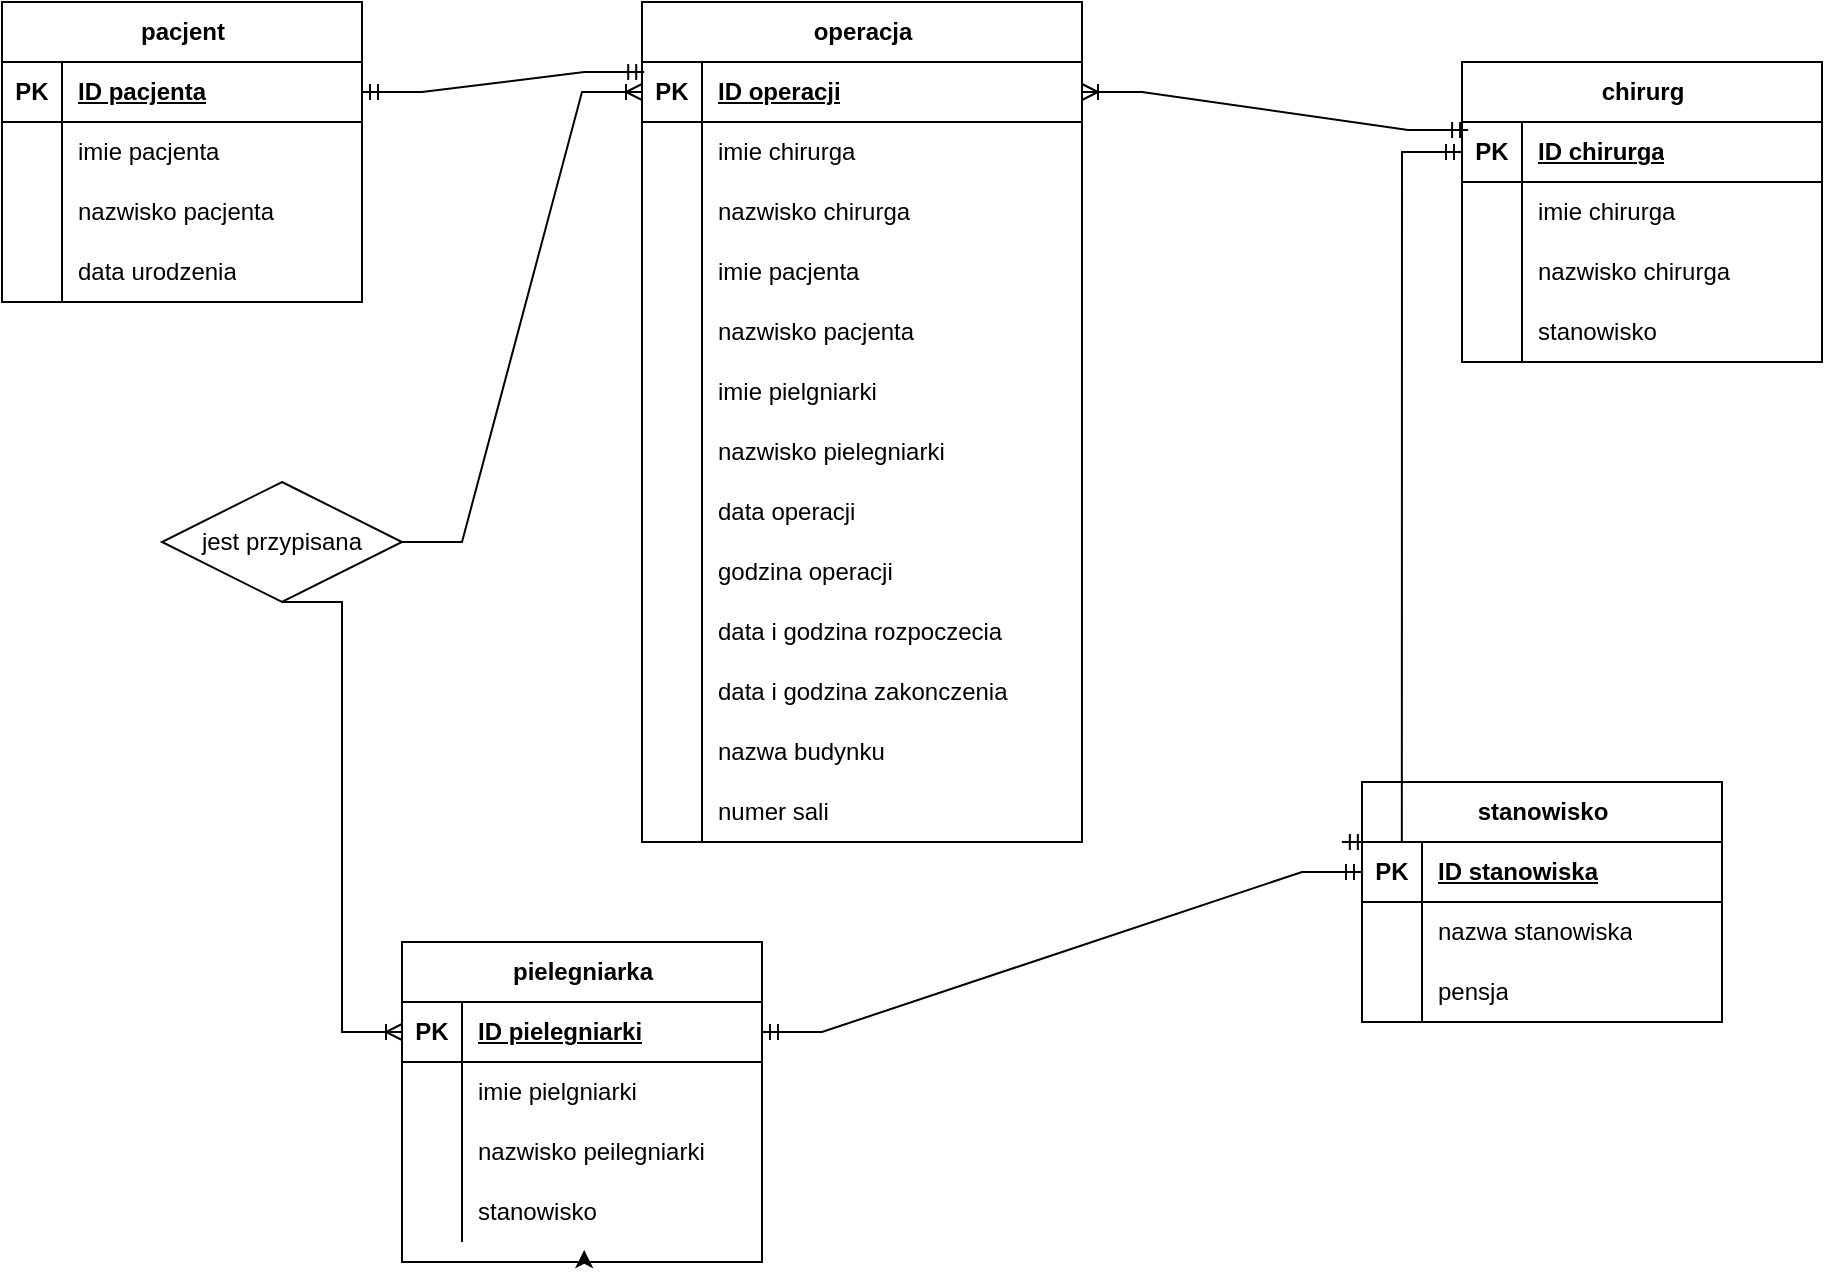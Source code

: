 <mxfile version="24.0.3" type="github">
  <diagram name="Strona-1" id="Gti32nbxZxRfbR2i_--W">
    <mxGraphModel dx="952" dy="706" grid="1" gridSize="10" guides="1" tooltips="1" connect="1" arrows="1" fold="1" page="1" pageScale="1" pageWidth="827" pageHeight="1169" math="0" shadow="0">
      <root>
        <mxCell id="0" />
        <mxCell id="1" parent="0" />
        <mxCell id="ZqdNLWxTpJ6hYX5K1TX0-1" value="operacja" style="shape=table;startSize=30;container=1;collapsible=1;childLayout=tableLayout;fixedRows=1;rowLines=0;fontStyle=1;align=center;resizeLast=1;html=1;" vertex="1" parent="1">
          <mxGeometry x="340" y="50" width="220" height="420" as="geometry" />
        </mxCell>
        <mxCell id="ZqdNLWxTpJ6hYX5K1TX0-2" value="" style="shape=tableRow;horizontal=0;startSize=0;swimlaneHead=0;swimlaneBody=0;fillColor=none;collapsible=0;dropTarget=0;points=[[0,0.5],[1,0.5]];portConstraint=eastwest;top=0;left=0;right=0;bottom=1;" vertex="1" parent="ZqdNLWxTpJ6hYX5K1TX0-1">
          <mxGeometry y="30" width="220" height="30" as="geometry" />
        </mxCell>
        <mxCell id="ZqdNLWxTpJ6hYX5K1TX0-3" value="PK" style="shape=partialRectangle;connectable=0;fillColor=none;top=0;left=0;bottom=0;right=0;fontStyle=1;overflow=hidden;whiteSpace=wrap;html=1;" vertex="1" parent="ZqdNLWxTpJ6hYX5K1TX0-2">
          <mxGeometry width="30" height="30" as="geometry">
            <mxRectangle width="30" height="30" as="alternateBounds" />
          </mxGeometry>
        </mxCell>
        <mxCell id="ZqdNLWxTpJ6hYX5K1TX0-4" value="ID operacji" style="shape=partialRectangle;connectable=0;fillColor=none;top=0;left=0;bottom=0;right=0;align=left;spacingLeft=6;fontStyle=5;overflow=hidden;whiteSpace=wrap;html=1;" vertex="1" parent="ZqdNLWxTpJ6hYX5K1TX0-2">
          <mxGeometry x="30" width="190" height="30" as="geometry">
            <mxRectangle width="190" height="30" as="alternateBounds" />
          </mxGeometry>
        </mxCell>
        <mxCell id="ZqdNLWxTpJ6hYX5K1TX0-5" value="" style="shape=tableRow;horizontal=0;startSize=0;swimlaneHead=0;swimlaneBody=0;fillColor=none;collapsible=0;dropTarget=0;points=[[0,0.5],[1,0.5]];portConstraint=eastwest;top=0;left=0;right=0;bottom=0;" vertex="1" parent="ZqdNLWxTpJ6hYX5K1TX0-1">
          <mxGeometry y="60" width="220" height="30" as="geometry" />
        </mxCell>
        <mxCell id="ZqdNLWxTpJ6hYX5K1TX0-6" value="" style="shape=partialRectangle;connectable=0;fillColor=none;top=0;left=0;bottom=0;right=0;editable=1;overflow=hidden;whiteSpace=wrap;html=1;" vertex="1" parent="ZqdNLWxTpJ6hYX5K1TX0-5">
          <mxGeometry width="30" height="30" as="geometry">
            <mxRectangle width="30" height="30" as="alternateBounds" />
          </mxGeometry>
        </mxCell>
        <mxCell id="ZqdNLWxTpJ6hYX5K1TX0-7" value="imie chirurga" style="shape=partialRectangle;connectable=0;fillColor=none;top=0;left=0;bottom=0;right=0;align=left;spacingLeft=6;overflow=hidden;whiteSpace=wrap;html=1;" vertex="1" parent="ZqdNLWxTpJ6hYX5K1TX0-5">
          <mxGeometry x="30" width="190" height="30" as="geometry">
            <mxRectangle width="190" height="30" as="alternateBounds" />
          </mxGeometry>
        </mxCell>
        <mxCell id="ZqdNLWxTpJ6hYX5K1TX0-8" value="" style="shape=tableRow;horizontal=0;startSize=0;swimlaneHead=0;swimlaneBody=0;fillColor=none;collapsible=0;dropTarget=0;points=[[0,0.5],[1,0.5]];portConstraint=eastwest;top=0;left=0;right=0;bottom=0;" vertex="1" parent="ZqdNLWxTpJ6hYX5K1TX0-1">
          <mxGeometry y="90" width="220" height="30" as="geometry" />
        </mxCell>
        <mxCell id="ZqdNLWxTpJ6hYX5K1TX0-9" value="" style="shape=partialRectangle;connectable=0;fillColor=none;top=0;left=0;bottom=0;right=0;editable=1;overflow=hidden;whiteSpace=wrap;html=1;" vertex="1" parent="ZqdNLWxTpJ6hYX5K1TX0-8">
          <mxGeometry width="30" height="30" as="geometry">
            <mxRectangle width="30" height="30" as="alternateBounds" />
          </mxGeometry>
        </mxCell>
        <mxCell id="ZqdNLWxTpJ6hYX5K1TX0-10" value="nazwisko chirurga" style="shape=partialRectangle;connectable=0;fillColor=none;top=0;left=0;bottom=0;right=0;align=left;spacingLeft=6;overflow=hidden;whiteSpace=wrap;html=1;" vertex="1" parent="ZqdNLWxTpJ6hYX5K1TX0-8">
          <mxGeometry x="30" width="190" height="30" as="geometry">
            <mxRectangle width="190" height="30" as="alternateBounds" />
          </mxGeometry>
        </mxCell>
        <mxCell id="ZqdNLWxTpJ6hYX5K1TX0-11" value="" style="shape=tableRow;horizontal=0;startSize=0;swimlaneHead=0;swimlaneBody=0;fillColor=none;collapsible=0;dropTarget=0;points=[[0,0.5],[1,0.5]];portConstraint=eastwest;top=0;left=0;right=0;bottom=0;" vertex="1" parent="ZqdNLWxTpJ6hYX5K1TX0-1">
          <mxGeometry y="120" width="220" height="30" as="geometry" />
        </mxCell>
        <mxCell id="ZqdNLWxTpJ6hYX5K1TX0-12" value="" style="shape=partialRectangle;connectable=0;fillColor=none;top=0;left=0;bottom=0;right=0;editable=1;overflow=hidden;whiteSpace=wrap;html=1;" vertex="1" parent="ZqdNLWxTpJ6hYX5K1TX0-11">
          <mxGeometry width="30" height="30" as="geometry">
            <mxRectangle width="30" height="30" as="alternateBounds" />
          </mxGeometry>
        </mxCell>
        <mxCell id="ZqdNLWxTpJ6hYX5K1TX0-13" value="imie pacjenta" style="shape=partialRectangle;connectable=0;fillColor=none;top=0;left=0;bottom=0;right=0;align=left;spacingLeft=6;overflow=hidden;whiteSpace=wrap;html=1;" vertex="1" parent="ZqdNLWxTpJ6hYX5K1TX0-11">
          <mxGeometry x="30" width="190" height="30" as="geometry">
            <mxRectangle width="190" height="30" as="alternateBounds" />
          </mxGeometry>
        </mxCell>
        <mxCell id="ZqdNLWxTpJ6hYX5K1TX0-40" style="shape=tableRow;horizontal=0;startSize=0;swimlaneHead=0;swimlaneBody=0;fillColor=none;collapsible=0;dropTarget=0;points=[[0,0.5],[1,0.5]];portConstraint=eastwest;top=0;left=0;right=0;bottom=0;" vertex="1" parent="ZqdNLWxTpJ6hYX5K1TX0-1">
          <mxGeometry y="150" width="220" height="30" as="geometry" />
        </mxCell>
        <mxCell id="ZqdNLWxTpJ6hYX5K1TX0-41" style="shape=partialRectangle;connectable=0;fillColor=none;top=0;left=0;bottom=0;right=0;editable=1;overflow=hidden;whiteSpace=wrap;html=1;" vertex="1" parent="ZqdNLWxTpJ6hYX5K1TX0-40">
          <mxGeometry width="30" height="30" as="geometry">
            <mxRectangle width="30" height="30" as="alternateBounds" />
          </mxGeometry>
        </mxCell>
        <mxCell id="ZqdNLWxTpJ6hYX5K1TX0-42" value="nazwisko pacjenta" style="shape=partialRectangle;connectable=0;fillColor=none;top=0;left=0;bottom=0;right=0;align=left;spacingLeft=6;overflow=hidden;whiteSpace=wrap;html=1;" vertex="1" parent="ZqdNLWxTpJ6hYX5K1TX0-40">
          <mxGeometry x="30" width="190" height="30" as="geometry">
            <mxRectangle width="190" height="30" as="alternateBounds" />
          </mxGeometry>
        </mxCell>
        <mxCell id="ZqdNLWxTpJ6hYX5K1TX0-43" style="shape=tableRow;horizontal=0;startSize=0;swimlaneHead=0;swimlaneBody=0;fillColor=none;collapsible=0;dropTarget=0;points=[[0,0.5],[1,0.5]];portConstraint=eastwest;top=0;left=0;right=0;bottom=0;" vertex="1" parent="ZqdNLWxTpJ6hYX5K1TX0-1">
          <mxGeometry y="180" width="220" height="30" as="geometry" />
        </mxCell>
        <mxCell id="ZqdNLWxTpJ6hYX5K1TX0-44" style="shape=partialRectangle;connectable=0;fillColor=none;top=0;left=0;bottom=0;right=0;editable=1;overflow=hidden;whiteSpace=wrap;html=1;" vertex="1" parent="ZqdNLWxTpJ6hYX5K1TX0-43">
          <mxGeometry width="30" height="30" as="geometry">
            <mxRectangle width="30" height="30" as="alternateBounds" />
          </mxGeometry>
        </mxCell>
        <mxCell id="ZqdNLWxTpJ6hYX5K1TX0-45" value="imie pielgniarki" style="shape=partialRectangle;connectable=0;fillColor=none;top=0;left=0;bottom=0;right=0;align=left;spacingLeft=6;overflow=hidden;whiteSpace=wrap;html=1;" vertex="1" parent="ZqdNLWxTpJ6hYX5K1TX0-43">
          <mxGeometry x="30" width="190" height="30" as="geometry">
            <mxRectangle width="190" height="30" as="alternateBounds" />
          </mxGeometry>
        </mxCell>
        <mxCell id="ZqdNLWxTpJ6hYX5K1TX0-75" style="shape=tableRow;horizontal=0;startSize=0;swimlaneHead=0;swimlaneBody=0;fillColor=none;collapsible=0;dropTarget=0;points=[[0,0.5],[1,0.5]];portConstraint=eastwest;top=0;left=0;right=0;bottom=0;" vertex="1" parent="ZqdNLWxTpJ6hYX5K1TX0-1">
          <mxGeometry y="210" width="220" height="30" as="geometry" />
        </mxCell>
        <mxCell id="ZqdNLWxTpJ6hYX5K1TX0-76" style="shape=partialRectangle;connectable=0;fillColor=none;top=0;left=0;bottom=0;right=0;editable=1;overflow=hidden;whiteSpace=wrap;html=1;" vertex="1" parent="ZqdNLWxTpJ6hYX5K1TX0-75">
          <mxGeometry width="30" height="30" as="geometry">
            <mxRectangle width="30" height="30" as="alternateBounds" />
          </mxGeometry>
        </mxCell>
        <mxCell id="ZqdNLWxTpJ6hYX5K1TX0-77" value="nazwisko pielegniarki" style="shape=partialRectangle;connectable=0;fillColor=none;top=0;left=0;bottom=0;right=0;align=left;spacingLeft=6;overflow=hidden;whiteSpace=wrap;html=1;" vertex="1" parent="ZqdNLWxTpJ6hYX5K1TX0-75">
          <mxGeometry x="30" width="190" height="30" as="geometry">
            <mxRectangle width="190" height="30" as="alternateBounds" />
          </mxGeometry>
        </mxCell>
        <mxCell id="ZqdNLWxTpJ6hYX5K1TX0-84" style="shape=tableRow;horizontal=0;startSize=0;swimlaneHead=0;swimlaneBody=0;fillColor=none;collapsible=0;dropTarget=0;points=[[0,0.5],[1,0.5]];portConstraint=eastwest;top=0;left=0;right=0;bottom=0;" vertex="1" parent="ZqdNLWxTpJ6hYX5K1TX0-1">
          <mxGeometry y="240" width="220" height="30" as="geometry" />
        </mxCell>
        <mxCell id="ZqdNLWxTpJ6hYX5K1TX0-85" style="shape=partialRectangle;connectable=0;fillColor=none;top=0;left=0;bottom=0;right=0;editable=1;overflow=hidden;whiteSpace=wrap;html=1;" vertex="1" parent="ZqdNLWxTpJ6hYX5K1TX0-84">
          <mxGeometry width="30" height="30" as="geometry">
            <mxRectangle width="30" height="30" as="alternateBounds" />
          </mxGeometry>
        </mxCell>
        <mxCell id="ZqdNLWxTpJ6hYX5K1TX0-86" value="data operacji" style="shape=partialRectangle;connectable=0;fillColor=none;top=0;left=0;bottom=0;right=0;align=left;spacingLeft=6;overflow=hidden;whiteSpace=wrap;html=1;" vertex="1" parent="ZqdNLWxTpJ6hYX5K1TX0-84">
          <mxGeometry x="30" width="190" height="30" as="geometry">
            <mxRectangle width="190" height="30" as="alternateBounds" />
          </mxGeometry>
        </mxCell>
        <mxCell id="ZqdNLWxTpJ6hYX5K1TX0-81" style="shape=tableRow;horizontal=0;startSize=0;swimlaneHead=0;swimlaneBody=0;fillColor=none;collapsible=0;dropTarget=0;points=[[0,0.5],[1,0.5]];portConstraint=eastwest;top=0;left=0;right=0;bottom=0;" vertex="1" parent="ZqdNLWxTpJ6hYX5K1TX0-1">
          <mxGeometry y="270" width="220" height="30" as="geometry" />
        </mxCell>
        <mxCell id="ZqdNLWxTpJ6hYX5K1TX0-82" style="shape=partialRectangle;connectable=0;fillColor=none;top=0;left=0;bottom=0;right=0;editable=1;overflow=hidden;whiteSpace=wrap;html=1;" vertex="1" parent="ZqdNLWxTpJ6hYX5K1TX0-81">
          <mxGeometry width="30" height="30" as="geometry">
            <mxRectangle width="30" height="30" as="alternateBounds" />
          </mxGeometry>
        </mxCell>
        <mxCell id="ZqdNLWxTpJ6hYX5K1TX0-83" value="godzina operacji" style="shape=partialRectangle;connectable=0;fillColor=none;top=0;left=0;bottom=0;right=0;align=left;spacingLeft=6;overflow=hidden;whiteSpace=wrap;html=1;" vertex="1" parent="ZqdNLWxTpJ6hYX5K1TX0-81">
          <mxGeometry x="30" width="190" height="30" as="geometry">
            <mxRectangle width="190" height="30" as="alternateBounds" />
          </mxGeometry>
        </mxCell>
        <mxCell id="ZqdNLWxTpJ6hYX5K1TX0-78" style="shape=tableRow;horizontal=0;startSize=0;swimlaneHead=0;swimlaneBody=0;fillColor=none;collapsible=0;dropTarget=0;points=[[0,0.5],[1,0.5]];portConstraint=eastwest;top=0;left=0;right=0;bottom=0;" vertex="1" parent="ZqdNLWxTpJ6hYX5K1TX0-1">
          <mxGeometry y="300" width="220" height="30" as="geometry" />
        </mxCell>
        <mxCell id="ZqdNLWxTpJ6hYX5K1TX0-79" value="" style="shape=partialRectangle;connectable=0;fillColor=none;top=0;left=0;bottom=0;right=0;editable=1;overflow=hidden;whiteSpace=wrap;html=1;" vertex="1" parent="ZqdNLWxTpJ6hYX5K1TX0-78">
          <mxGeometry width="30" height="30" as="geometry">
            <mxRectangle width="30" height="30" as="alternateBounds" />
          </mxGeometry>
        </mxCell>
        <mxCell id="ZqdNLWxTpJ6hYX5K1TX0-80" value="data i godzina rozpoczecia" style="shape=partialRectangle;connectable=0;fillColor=none;top=0;left=0;bottom=0;right=0;align=left;spacingLeft=6;overflow=hidden;whiteSpace=wrap;html=1;" vertex="1" parent="ZqdNLWxTpJ6hYX5K1TX0-78">
          <mxGeometry x="30" width="190" height="30" as="geometry">
            <mxRectangle width="190" height="30" as="alternateBounds" />
          </mxGeometry>
        </mxCell>
        <mxCell id="ZqdNLWxTpJ6hYX5K1TX0-91" style="shape=tableRow;horizontal=0;startSize=0;swimlaneHead=0;swimlaneBody=0;fillColor=none;collapsible=0;dropTarget=0;points=[[0,0.5],[1,0.5]];portConstraint=eastwest;top=0;left=0;right=0;bottom=0;" vertex="1" parent="ZqdNLWxTpJ6hYX5K1TX0-1">
          <mxGeometry y="330" width="220" height="30" as="geometry" />
        </mxCell>
        <mxCell id="ZqdNLWxTpJ6hYX5K1TX0-92" style="shape=partialRectangle;connectable=0;fillColor=none;top=0;left=0;bottom=0;right=0;editable=1;overflow=hidden;whiteSpace=wrap;html=1;" vertex="1" parent="ZqdNLWxTpJ6hYX5K1TX0-91">
          <mxGeometry width="30" height="30" as="geometry">
            <mxRectangle width="30" height="30" as="alternateBounds" />
          </mxGeometry>
        </mxCell>
        <mxCell id="ZqdNLWxTpJ6hYX5K1TX0-93" value="data i godzina zakonczenia" style="shape=partialRectangle;connectable=0;fillColor=none;top=0;left=0;bottom=0;right=0;align=left;spacingLeft=6;overflow=hidden;whiteSpace=wrap;html=1;" vertex="1" parent="ZqdNLWxTpJ6hYX5K1TX0-91">
          <mxGeometry x="30" width="190" height="30" as="geometry">
            <mxRectangle width="190" height="30" as="alternateBounds" />
          </mxGeometry>
        </mxCell>
        <mxCell id="ZqdNLWxTpJ6hYX5K1TX0-94" style="shape=tableRow;horizontal=0;startSize=0;swimlaneHead=0;swimlaneBody=0;fillColor=none;collapsible=0;dropTarget=0;points=[[0,0.5],[1,0.5]];portConstraint=eastwest;top=0;left=0;right=0;bottom=0;" vertex="1" parent="ZqdNLWxTpJ6hYX5K1TX0-1">
          <mxGeometry y="360" width="220" height="30" as="geometry" />
        </mxCell>
        <mxCell id="ZqdNLWxTpJ6hYX5K1TX0-95" style="shape=partialRectangle;connectable=0;fillColor=none;top=0;left=0;bottom=0;right=0;editable=1;overflow=hidden;whiteSpace=wrap;html=1;" vertex="1" parent="ZqdNLWxTpJ6hYX5K1TX0-94">
          <mxGeometry width="30" height="30" as="geometry">
            <mxRectangle width="30" height="30" as="alternateBounds" />
          </mxGeometry>
        </mxCell>
        <mxCell id="ZqdNLWxTpJ6hYX5K1TX0-96" value="nazwa budynku" style="shape=partialRectangle;connectable=0;fillColor=none;top=0;left=0;bottom=0;right=0;align=left;spacingLeft=6;overflow=hidden;whiteSpace=wrap;html=1;" vertex="1" parent="ZqdNLWxTpJ6hYX5K1TX0-94">
          <mxGeometry x="30" width="190" height="30" as="geometry">
            <mxRectangle width="190" height="30" as="alternateBounds" />
          </mxGeometry>
        </mxCell>
        <mxCell id="ZqdNLWxTpJ6hYX5K1TX0-97" style="shape=tableRow;horizontal=0;startSize=0;swimlaneHead=0;swimlaneBody=0;fillColor=none;collapsible=0;dropTarget=0;points=[[0,0.5],[1,0.5]];portConstraint=eastwest;top=0;left=0;right=0;bottom=0;" vertex="1" parent="ZqdNLWxTpJ6hYX5K1TX0-1">
          <mxGeometry y="390" width="220" height="30" as="geometry" />
        </mxCell>
        <mxCell id="ZqdNLWxTpJ6hYX5K1TX0-98" style="shape=partialRectangle;connectable=0;fillColor=none;top=0;left=0;bottom=0;right=0;editable=1;overflow=hidden;whiteSpace=wrap;html=1;" vertex="1" parent="ZqdNLWxTpJ6hYX5K1TX0-97">
          <mxGeometry width="30" height="30" as="geometry">
            <mxRectangle width="30" height="30" as="alternateBounds" />
          </mxGeometry>
        </mxCell>
        <mxCell id="ZqdNLWxTpJ6hYX5K1TX0-99" value="numer sali" style="shape=partialRectangle;connectable=0;fillColor=none;top=0;left=0;bottom=0;right=0;align=left;spacingLeft=6;overflow=hidden;whiteSpace=wrap;html=1;" vertex="1" parent="ZqdNLWxTpJ6hYX5K1TX0-97">
          <mxGeometry x="30" width="190" height="30" as="geometry">
            <mxRectangle width="190" height="30" as="alternateBounds" />
          </mxGeometry>
        </mxCell>
        <mxCell id="ZqdNLWxTpJ6hYX5K1TX0-14" value="chirurg" style="shape=table;startSize=30;container=1;collapsible=1;childLayout=tableLayout;fixedRows=1;rowLines=0;fontStyle=1;align=center;resizeLast=1;html=1;" vertex="1" parent="1">
          <mxGeometry x="750" y="80" width="180" height="150" as="geometry" />
        </mxCell>
        <mxCell id="ZqdNLWxTpJ6hYX5K1TX0-15" value="" style="shape=tableRow;horizontal=0;startSize=0;swimlaneHead=0;swimlaneBody=0;fillColor=none;collapsible=0;dropTarget=0;points=[[0,0.5],[1,0.5]];portConstraint=eastwest;top=0;left=0;right=0;bottom=1;" vertex="1" parent="ZqdNLWxTpJ6hYX5K1TX0-14">
          <mxGeometry y="30" width="180" height="30" as="geometry" />
        </mxCell>
        <mxCell id="ZqdNLWxTpJ6hYX5K1TX0-16" value="PK" style="shape=partialRectangle;connectable=0;fillColor=none;top=0;left=0;bottom=0;right=0;fontStyle=1;overflow=hidden;whiteSpace=wrap;html=1;" vertex="1" parent="ZqdNLWxTpJ6hYX5K1TX0-15">
          <mxGeometry width="30" height="30" as="geometry">
            <mxRectangle width="30" height="30" as="alternateBounds" />
          </mxGeometry>
        </mxCell>
        <mxCell id="ZqdNLWxTpJ6hYX5K1TX0-17" value="ID chirurga" style="shape=partialRectangle;connectable=0;fillColor=none;top=0;left=0;bottom=0;right=0;align=left;spacingLeft=6;fontStyle=5;overflow=hidden;whiteSpace=wrap;html=1;" vertex="1" parent="ZqdNLWxTpJ6hYX5K1TX0-15">
          <mxGeometry x="30" width="150" height="30" as="geometry">
            <mxRectangle width="150" height="30" as="alternateBounds" />
          </mxGeometry>
        </mxCell>
        <mxCell id="ZqdNLWxTpJ6hYX5K1TX0-18" value="" style="shape=tableRow;horizontal=0;startSize=0;swimlaneHead=0;swimlaneBody=0;fillColor=none;collapsible=0;dropTarget=0;points=[[0,0.5],[1,0.5]];portConstraint=eastwest;top=0;left=0;right=0;bottom=0;" vertex="1" parent="ZqdNLWxTpJ6hYX5K1TX0-14">
          <mxGeometry y="60" width="180" height="30" as="geometry" />
        </mxCell>
        <mxCell id="ZqdNLWxTpJ6hYX5K1TX0-19" value="" style="shape=partialRectangle;connectable=0;fillColor=none;top=0;left=0;bottom=0;right=0;editable=1;overflow=hidden;whiteSpace=wrap;html=1;" vertex="1" parent="ZqdNLWxTpJ6hYX5K1TX0-18">
          <mxGeometry width="30" height="30" as="geometry">
            <mxRectangle width="30" height="30" as="alternateBounds" />
          </mxGeometry>
        </mxCell>
        <mxCell id="ZqdNLWxTpJ6hYX5K1TX0-20" value="imie chirurga" style="shape=partialRectangle;connectable=0;fillColor=none;top=0;left=0;bottom=0;right=0;align=left;spacingLeft=6;overflow=hidden;whiteSpace=wrap;html=1;" vertex="1" parent="ZqdNLWxTpJ6hYX5K1TX0-18">
          <mxGeometry x="30" width="150" height="30" as="geometry">
            <mxRectangle width="150" height="30" as="alternateBounds" />
          </mxGeometry>
        </mxCell>
        <mxCell id="ZqdNLWxTpJ6hYX5K1TX0-21" value="" style="shape=tableRow;horizontal=0;startSize=0;swimlaneHead=0;swimlaneBody=0;fillColor=none;collapsible=0;dropTarget=0;points=[[0,0.5],[1,0.5]];portConstraint=eastwest;top=0;left=0;right=0;bottom=0;" vertex="1" parent="ZqdNLWxTpJ6hYX5K1TX0-14">
          <mxGeometry y="90" width="180" height="30" as="geometry" />
        </mxCell>
        <mxCell id="ZqdNLWxTpJ6hYX5K1TX0-22" value="" style="shape=partialRectangle;connectable=0;fillColor=none;top=0;left=0;bottom=0;right=0;editable=1;overflow=hidden;whiteSpace=wrap;html=1;" vertex="1" parent="ZqdNLWxTpJ6hYX5K1TX0-21">
          <mxGeometry width="30" height="30" as="geometry">
            <mxRectangle width="30" height="30" as="alternateBounds" />
          </mxGeometry>
        </mxCell>
        <mxCell id="ZqdNLWxTpJ6hYX5K1TX0-23" value="nazwisko chirurga" style="shape=partialRectangle;connectable=0;fillColor=none;top=0;left=0;bottom=0;right=0;align=left;spacingLeft=6;overflow=hidden;whiteSpace=wrap;html=1;" vertex="1" parent="ZqdNLWxTpJ6hYX5K1TX0-21">
          <mxGeometry x="30" width="150" height="30" as="geometry">
            <mxRectangle width="150" height="30" as="alternateBounds" />
          </mxGeometry>
        </mxCell>
        <mxCell id="ZqdNLWxTpJ6hYX5K1TX0-24" value="" style="shape=tableRow;horizontal=0;startSize=0;swimlaneHead=0;swimlaneBody=0;fillColor=none;collapsible=0;dropTarget=0;points=[[0,0.5],[1,0.5]];portConstraint=eastwest;top=0;left=0;right=0;bottom=0;" vertex="1" parent="ZqdNLWxTpJ6hYX5K1TX0-14">
          <mxGeometry y="120" width="180" height="30" as="geometry" />
        </mxCell>
        <mxCell id="ZqdNLWxTpJ6hYX5K1TX0-25" value="" style="shape=partialRectangle;connectable=0;fillColor=none;top=0;left=0;bottom=0;right=0;editable=1;overflow=hidden;whiteSpace=wrap;html=1;" vertex="1" parent="ZqdNLWxTpJ6hYX5K1TX0-24">
          <mxGeometry width="30" height="30" as="geometry">
            <mxRectangle width="30" height="30" as="alternateBounds" />
          </mxGeometry>
        </mxCell>
        <mxCell id="ZqdNLWxTpJ6hYX5K1TX0-26" value="&lt;div&gt;stanowisko&lt;/div&gt;" style="shape=partialRectangle;connectable=0;fillColor=none;top=0;left=0;bottom=0;right=0;align=left;spacingLeft=6;overflow=hidden;whiteSpace=wrap;html=1;" vertex="1" parent="ZqdNLWxTpJ6hYX5K1TX0-24">
          <mxGeometry x="30" width="150" height="30" as="geometry">
            <mxRectangle width="150" height="30" as="alternateBounds" />
          </mxGeometry>
        </mxCell>
        <mxCell id="ZqdNLWxTpJ6hYX5K1TX0-46" value="pielegniarka" style="shape=table;startSize=30;container=1;collapsible=1;childLayout=tableLayout;fixedRows=1;rowLines=0;fontStyle=1;align=center;resizeLast=1;html=1;" vertex="1" parent="1">
          <mxGeometry x="220" y="520" width="180" height="160" as="geometry" />
        </mxCell>
        <mxCell id="ZqdNLWxTpJ6hYX5K1TX0-47" value="" style="shape=tableRow;horizontal=0;startSize=0;swimlaneHead=0;swimlaneBody=0;fillColor=none;collapsible=0;dropTarget=0;points=[[0,0.5],[1,0.5]];portConstraint=eastwest;top=0;left=0;right=0;bottom=1;" vertex="1" parent="ZqdNLWxTpJ6hYX5K1TX0-46">
          <mxGeometry y="30" width="180" height="30" as="geometry" />
        </mxCell>
        <mxCell id="ZqdNLWxTpJ6hYX5K1TX0-48" value="PK" style="shape=partialRectangle;connectable=0;fillColor=none;top=0;left=0;bottom=0;right=0;fontStyle=1;overflow=hidden;whiteSpace=wrap;html=1;" vertex="1" parent="ZqdNLWxTpJ6hYX5K1TX0-47">
          <mxGeometry width="30" height="30" as="geometry">
            <mxRectangle width="30" height="30" as="alternateBounds" />
          </mxGeometry>
        </mxCell>
        <mxCell id="ZqdNLWxTpJ6hYX5K1TX0-49" value="ID pielegniarki" style="shape=partialRectangle;connectable=0;fillColor=none;top=0;left=0;bottom=0;right=0;align=left;spacingLeft=6;fontStyle=5;overflow=hidden;whiteSpace=wrap;html=1;" vertex="1" parent="ZqdNLWxTpJ6hYX5K1TX0-47">
          <mxGeometry x="30" width="150" height="30" as="geometry">
            <mxRectangle width="150" height="30" as="alternateBounds" />
          </mxGeometry>
        </mxCell>
        <mxCell id="ZqdNLWxTpJ6hYX5K1TX0-50" value="" style="shape=tableRow;horizontal=0;startSize=0;swimlaneHead=0;swimlaneBody=0;fillColor=none;collapsible=0;dropTarget=0;points=[[0,0.5],[1,0.5]];portConstraint=eastwest;top=0;left=0;right=0;bottom=0;" vertex="1" parent="ZqdNLWxTpJ6hYX5K1TX0-46">
          <mxGeometry y="60" width="180" height="30" as="geometry" />
        </mxCell>
        <mxCell id="ZqdNLWxTpJ6hYX5K1TX0-51" value="" style="shape=partialRectangle;connectable=0;fillColor=none;top=0;left=0;bottom=0;right=0;editable=1;overflow=hidden;whiteSpace=wrap;html=1;" vertex="1" parent="ZqdNLWxTpJ6hYX5K1TX0-50">
          <mxGeometry width="30" height="30" as="geometry">
            <mxRectangle width="30" height="30" as="alternateBounds" />
          </mxGeometry>
        </mxCell>
        <mxCell id="ZqdNLWxTpJ6hYX5K1TX0-52" value="imie pielgniarki" style="shape=partialRectangle;connectable=0;fillColor=none;top=0;left=0;bottom=0;right=0;align=left;spacingLeft=6;overflow=hidden;whiteSpace=wrap;html=1;" vertex="1" parent="ZqdNLWxTpJ6hYX5K1TX0-50">
          <mxGeometry x="30" width="150" height="30" as="geometry">
            <mxRectangle width="150" height="30" as="alternateBounds" />
          </mxGeometry>
        </mxCell>
        <mxCell id="ZqdNLWxTpJ6hYX5K1TX0-53" value="" style="shape=tableRow;horizontal=0;startSize=0;swimlaneHead=0;swimlaneBody=0;fillColor=none;collapsible=0;dropTarget=0;points=[[0,0.5],[1,0.5]];portConstraint=eastwest;top=0;left=0;right=0;bottom=0;" vertex="1" parent="ZqdNLWxTpJ6hYX5K1TX0-46">
          <mxGeometry y="90" width="180" height="30" as="geometry" />
        </mxCell>
        <mxCell id="ZqdNLWxTpJ6hYX5K1TX0-54" value="" style="shape=partialRectangle;connectable=0;fillColor=none;top=0;left=0;bottom=0;right=0;editable=1;overflow=hidden;whiteSpace=wrap;html=1;" vertex="1" parent="ZqdNLWxTpJ6hYX5K1TX0-53">
          <mxGeometry width="30" height="30" as="geometry">
            <mxRectangle width="30" height="30" as="alternateBounds" />
          </mxGeometry>
        </mxCell>
        <mxCell id="ZqdNLWxTpJ6hYX5K1TX0-55" value="nazwisko peilegniarki" style="shape=partialRectangle;connectable=0;fillColor=none;top=0;left=0;bottom=0;right=0;align=left;spacingLeft=6;overflow=hidden;whiteSpace=wrap;html=1;" vertex="1" parent="ZqdNLWxTpJ6hYX5K1TX0-53">
          <mxGeometry x="30" width="150" height="30" as="geometry">
            <mxRectangle width="150" height="30" as="alternateBounds" />
          </mxGeometry>
        </mxCell>
        <mxCell id="ZqdNLWxTpJ6hYX5K1TX0-56" value="" style="shape=tableRow;horizontal=0;startSize=0;swimlaneHead=0;swimlaneBody=0;fillColor=none;collapsible=0;dropTarget=0;points=[[0,0.5],[1,0.5]];portConstraint=eastwest;top=0;left=0;right=0;bottom=0;" vertex="1" parent="ZqdNLWxTpJ6hYX5K1TX0-46">
          <mxGeometry y="120" width="180" height="30" as="geometry" />
        </mxCell>
        <mxCell id="ZqdNLWxTpJ6hYX5K1TX0-57" value="" style="shape=partialRectangle;connectable=0;fillColor=none;top=0;left=0;bottom=0;right=0;editable=1;overflow=hidden;whiteSpace=wrap;html=1;" vertex="1" parent="ZqdNLWxTpJ6hYX5K1TX0-56">
          <mxGeometry width="30" height="30" as="geometry">
            <mxRectangle width="30" height="30" as="alternateBounds" />
          </mxGeometry>
        </mxCell>
        <mxCell id="ZqdNLWxTpJ6hYX5K1TX0-58" value="stanowisko" style="shape=partialRectangle;connectable=0;fillColor=none;top=0;left=0;bottom=0;right=0;align=left;spacingLeft=6;overflow=hidden;whiteSpace=wrap;html=1;" vertex="1" parent="ZqdNLWxTpJ6hYX5K1TX0-56">
          <mxGeometry x="30" width="150" height="30" as="geometry">
            <mxRectangle width="150" height="30" as="alternateBounds" />
          </mxGeometry>
        </mxCell>
        <mxCell id="ZqdNLWxTpJ6hYX5K1TX0-174" style="edgeStyle=orthogonalEdgeStyle;rounded=0;orthogonalLoop=1;jettySize=auto;html=1;exitX=0.5;exitY=1;exitDx=0;exitDy=0;entryX=0.506;entryY=1.133;entryDx=0;entryDy=0;entryPerimeter=0;" edge="1" parent="ZqdNLWxTpJ6hYX5K1TX0-46" source="ZqdNLWxTpJ6hYX5K1TX0-46" target="ZqdNLWxTpJ6hYX5K1TX0-56">
          <mxGeometry relative="1" as="geometry" />
        </mxCell>
        <mxCell id="ZqdNLWxTpJ6hYX5K1TX0-62" value="pacjent" style="shape=table;startSize=30;container=1;collapsible=1;childLayout=tableLayout;fixedRows=1;rowLines=0;fontStyle=1;align=center;resizeLast=1;html=1;" vertex="1" parent="1">
          <mxGeometry x="20" y="50" width="180" height="150" as="geometry" />
        </mxCell>
        <mxCell id="ZqdNLWxTpJ6hYX5K1TX0-63" value="" style="shape=tableRow;horizontal=0;startSize=0;swimlaneHead=0;swimlaneBody=0;fillColor=none;collapsible=0;dropTarget=0;points=[[0,0.5],[1,0.5]];portConstraint=eastwest;top=0;left=0;right=0;bottom=1;" vertex="1" parent="ZqdNLWxTpJ6hYX5K1TX0-62">
          <mxGeometry y="30" width="180" height="30" as="geometry" />
        </mxCell>
        <mxCell id="ZqdNLWxTpJ6hYX5K1TX0-64" value="PK" style="shape=partialRectangle;connectable=0;fillColor=none;top=0;left=0;bottom=0;right=0;fontStyle=1;overflow=hidden;whiteSpace=wrap;html=1;" vertex="1" parent="ZqdNLWxTpJ6hYX5K1TX0-63">
          <mxGeometry width="30" height="30" as="geometry">
            <mxRectangle width="30" height="30" as="alternateBounds" />
          </mxGeometry>
        </mxCell>
        <mxCell id="ZqdNLWxTpJ6hYX5K1TX0-65" value="ID pacjenta" style="shape=partialRectangle;connectable=0;fillColor=none;top=0;left=0;bottom=0;right=0;align=left;spacingLeft=6;fontStyle=5;overflow=hidden;whiteSpace=wrap;html=1;" vertex="1" parent="ZqdNLWxTpJ6hYX5K1TX0-63">
          <mxGeometry x="30" width="150" height="30" as="geometry">
            <mxRectangle width="150" height="30" as="alternateBounds" />
          </mxGeometry>
        </mxCell>
        <mxCell id="ZqdNLWxTpJ6hYX5K1TX0-66" value="" style="shape=tableRow;horizontal=0;startSize=0;swimlaneHead=0;swimlaneBody=0;fillColor=none;collapsible=0;dropTarget=0;points=[[0,0.5],[1,0.5]];portConstraint=eastwest;top=0;left=0;right=0;bottom=0;" vertex="1" parent="ZqdNLWxTpJ6hYX5K1TX0-62">
          <mxGeometry y="60" width="180" height="30" as="geometry" />
        </mxCell>
        <mxCell id="ZqdNLWxTpJ6hYX5K1TX0-67" value="" style="shape=partialRectangle;connectable=0;fillColor=none;top=0;left=0;bottom=0;right=0;editable=1;overflow=hidden;whiteSpace=wrap;html=1;" vertex="1" parent="ZqdNLWxTpJ6hYX5K1TX0-66">
          <mxGeometry width="30" height="30" as="geometry">
            <mxRectangle width="30" height="30" as="alternateBounds" />
          </mxGeometry>
        </mxCell>
        <mxCell id="ZqdNLWxTpJ6hYX5K1TX0-68" value="imie pacjenta" style="shape=partialRectangle;connectable=0;fillColor=none;top=0;left=0;bottom=0;right=0;align=left;spacingLeft=6;overflow=hidden;whiteSpace=wrap;html=1;" vertex="1" parent="ZqdNLWxTpJ6hYX5K1TX0-66">
          <mxGeometry x="30" width="150" height="30" as="geometry">
            <mxRectangle width="150" height="30" as="alternateBounds" />
          </mxGeometry>
        </mxCell>
        <mxCell id="ZqdNLWxTpJ6hYX5K1TX0-69" value="" style="shape=tableRow;horizontal=0;startSize=0;swimlaneHead=0;swimlaneBody=0;fillColor=none;collapsible=0;dropTarget=0;points=[[0,0.5],[1,0.5]];portConstraint=eastwest;top=0;left=0;right=0;bottom=0;" vertex="1" parent="ZqdNLWxTpJ6hYX5K1TX0-62">
          <mxGeometry y="90" width="180" height="30" as="geometry" />
        </mxCell>
        <mxCell id="ZqdNLWxTpJ6hYX5K1TX0-70" value="" style="shape=partialRectangle;connectable=0;fillColor=none;top=0;left=0;bottom=0;right=0;editable=1;overflow=hidden;whiteSpace=wrap;html=1;" vertex="1" parent="ZqdNLWxTpJ6hYX5K1TX0-69">
          <mxGeometry width="30" height="30" as="geometry">
            <mxRectangle width="30" height="30" as="alternateBounds" />
          </mxGeometry>
        </mxCell>
        <mxCell id="ZqdNLWxTpJ6hYX5K1TX0-71" value="nazwisko pacjenta" style="shape=partialRectangle;connectable=0;fillColor=none;top=0;left=0;bottom=0;right=0;align=left;spacingLeft=6;overflow=hidden;whiteSpace=wrap;html=1;" vertex="1" parent="ZqdNLWxTpJ6hYX5K1TX0-69">
          <mxGeometry x="30" width="150" height="30" as="geometry">
            <mxRectangle width="150" height="30" as="alternateBounds" />
          </mxGeometry>
        </mxCell>
        <mxCell id="ZqdNLWxTpJ6hYX5K1TX0-72" value="" style="shape=tableRow;horizontal=0;startSize=0;swimlaneHead=0;swimlaneBody=0;fillColor=none;collapsible=0;dropTarget=0;points=[[0,0.5],[1,0.5]];portConstraint=eastwest;top=0;left=0;right=0;bottom=0;" vertex="1" parent="ZqdNLWxTpJ6hYX5K1TX0-62">
          <mxGeometry y="120" width="180" height="30" as="geometry" />
        </mxCell>
        <mxCell id="ZqdNLWxTpJ6hYX5K1TX0-73" value="" style="shape=partialRectangle;connectable=0;fillColor=none;top=0;left=0;bottom=0;right=0;editable=1;overflow=hidden;whiteSpace=wrap;html=1;" vertex="1" parent="ZqdNLWxTpJ6hYX5K1TX0-72">
          <mxGeometry width="30" height="30" as="geometry">
            <mxRectangle width="30" height="30" as="alternateBounds" />
          </mxGeometry>
        </mxCell>
        <mxCell id="ZqdNLWxTpJ6hYX5K1TX0-74" value="data urodzenia" style="shape=partialRectangle;connectable=0;fillColor=none;top=0;left=0;bottom=0;right=0;align=left;spacingLeft=6;overflow=hidden;whiteSpace=wrap;html=1;" vertex="1" parent="ZqdNLWxTpJ6hYX5K1TX0-72">
          <mxGeometry x="30" width="150" height="30" as="geometry">
            <mxRectangle width="150" height="30" as="alternateBounds" />
          </mxGeometry>
        </mxCell>
        <mxCell id="ZqdNLWxTpJ6hYX5K1TX0-143" value="" style="edgeStyle=entityRelationEdgeStyle;fontSize=12;html=1;endArrow=ERoneToMany;startArrow=ERmandOne;rounded=0;exitX=0.017;exitY=0.133;exitDx=0;exitDy=0;exitPerimeter=0;" edge="1" parent="1" source="ZqdNLWxTpJ6hYX5K1TX0-15" target="ZqdNLWxTpJ6hYX5K1TX0-2">
          <mxGeometry width="100" height="100" relative="1" as="geometry">
            <mxPoint x="570" y="310" as="sourcePoint" />
            <mxPoint x="670" y="210" as="targetPoint" />
            <Array as="points">
              <mxPoint x="860" y="160" />
            </Array>
          </mxGeometry>
        </mxCell>
        <mxCell id="ZqdNLWxTpJ6hYX5K1TX0-151" value="stanowisko" style="shape=table;startSize=30;container=1;collapsible=1;childLayout=tableLayout;fixedRows=1;rowLines=0;fontStyle=1;align=center;resizeLast=1;html=1;" vertex="1" parent="1">
          <mxGeometry x="700" y="440" width="180" height="120" as="geometry" />
        </mxCell>
        <mxCell id="ZqdNLWxTpJ6hYX5K1TX0-152" value="" style="shape=tableRow;horizontal=0;startSize=0;swimlaneHead=0;swimlaneBody=0;fillColor=none;collapsible=0;dropTarget=0;points=[[0,0.5],[1,0.5]];portConstraint=eastwest;top=0;left=0;right=0;bottom=1;" vertex="1" parent="ZqdNLWxTpJ6hYX5K1TX0-151">
          <mxGeometry y="30" width="180" height="30" as="geometry" />
        </mxCell>
        <mxCell id="ZqdNLWxTpJ6hYX5K1TX0-153" value="PK" style="shape=partialRectangle;connectable=0;fillColor=none;top=0;left=0;bottom=0;right=0;fontStyle=1;overflow=hidden;whiteSpace=wrap;html=1;" vertex="1" parent="ZqdNLWxTpJ6hYX5K1TX0-152">
          <mxGeometry width="30" height="30" as="geometry">
            <mxRectangle width="30" height="30" as="alternateBounds" />
          </mxGeometry>
        </mxCell>
        <mxCell id="ZqdNLWxTpJ6hYX5K1TX0-154" value="ID stanowiska" style="shape=partialRectangle;connectable=0;fillColor=none;top=0;left=0;bottom=0;right=0;align=left;spacingLeft=6;fontStyle=5;overflow=hidden;whiteSpace=wrap;html=1;" vertex="1" parent="ZqdNLWxTpJ6hYX5K1TX0-152">
          <mxGeometry x="30" width="150" height="30" as="geometry">
            <mxRectangle width="150" height="30" as="alternateBounds" />
          </mxGeometry>
        </mxCell>
        <mxCell id="ZqdNLWxTpJ6hYX5K1TX0-155" value="" style="shape=tableRow;horizontal=0;startSize=0;swimlaneHead=0;swimlaneBody=0;fillColor=none;collapsible=0;dropTarget=0;points=[[0,0.5],[1,0.5]];portConstraint=eastwest;top=0;left=0;right=0;bottom=0;" vertex="1" parent="ZqdNLWxTpJ6hYX5K1TX0-151">
          <mxGeometry y="60" width="180" height="30" as="geometry" />
        </mxCell>
        <mxCell id="ZqdNLWxTpJ6hYX5K1TX0-156" value="" style="shape=partialRectangle;connectable=0;fillColor=none;top=0;left=0;bottom=0;right=0;editable=1;overflow=hidden;whiteSpace=wrap;html=1;" vertex="1" parent="ZqdNLWxTpJ6hYX5K1TX0-155">
          <mxGeometry width="30" height="30" as="geometry">
            <mxRectangle width="30" height="30" as="alternateBounds" />
          </mxGeometry>
        </mxCell>
        <mxCell id="ZqdNLWxTpJ6hYX5K1TX0-157" value="nazwa stanowiska" style="shape=partialRectangle;connectable=0;fillColor=none;top=0;left=0;bottom=0;right=0;align=left;spacingLeft=6;overflow=hidden;whiteSpace=wrap;html=1;" vertex="1" parent="ZqdNLWxTpJ6hYX5K1TX0-155">
          <mxGeometry x="30" width="150" height="30" as="geometry">
            <mxRectangle width="150" height="30" as="alternateBounds" />
          </mxGeometry>
        </mxCell>
        <mxCell id="ZqdNLWxTpJ6hYX5K1TX0-158" value="" style="shape=tableRow;horizontal=0;startSize=0;swimlaneHead=0;swimlaneBody=0;fillColor=none;collapsible=0;dropTarget=0;points=[[0,0.5],[1,0.5]];portConstraint=eastwest;top=0;left=0;right=0;bottom=0;" vertex="1" parent="ZqdNLWxTpJ6hYX5K1TX0-151">
          <mxGeometry y="90" width="180" height="30" as="geometry" />
        </mxCell>
        <mxCell id="ZqdNLWxTpJ6hYX5K1TX0-159" value="" style="shape=partialRectangle;connectable=0;fillColor=none;top=0;left=0;bottom=0;right=0;editable=1;overflow=hidden;whiteSpace=wrap;html=1;" vertex="1" parent="ZqdNLWxTpJ6hYX5K1TX0-158">
          <mxGeometry width="30" height="30" as="geometry">
            <mxRectangle width="30" height="30" as="alternateBounds" />
          </mxGeometry>
        </mxCell>
        <mxCell id="ZqdNLWxTpJ6hYX5K1TX0-160" value="pensja" style="shape=partialRectangle;connectable=0;fillColor=none;top=0;left=0;bottom=0;right=0;align=left;spacingLeft=6;overflow=hidden;whiteSpace=wrap;html=1;" vertex="1" parent="ZqdNLWxTpJ6hYX5K1TX0-158">
          <mxGeometry x="30" width="150" height="30" as="geometry">
            <mxRectangle width="150" height="30" as="alternateBounds" />
          </mxGeometry>
        </mxCell>
        <mxCell id="ZqdNLWxTpJ6hYX5K1TX0-168" value="" style="edgeStyle=entityRelationEdgeStyle;fontSize=12;html=1;endArrow=ERmandOne;startArrow=ERmandOne;rounded=0;exitX=1;exitY=0.5;exitDx=0;exitDy=0;entryX=0.005;entryY=0.167;entryDx=0;entryDy=0;entryPerimeter=0;" edge="1" parent="1" source="ZqdNLWxTpJ6hYX5K1TX0-63" target="ZqdNLWxTpJ6hYX5K1TX0-2">
          <mxGeometry width="100" height="100" relative="1" as="geometry">
            <mxPoint x="210" y="100" as="sourcePoint" />
            <mxPoint x="280" y="119" as="targetPoint" />
          </mxGeometry>
        </mxCell>
        <mxCell id="ZqdNLWxTpJ6hYX5K1TX0-170" value="" style="edgeStyle=entityRelationEdgeStyle;fontSize=12;html=1;endArrow=ERmandOne;startArrow=ERmandOne;rounded=0;entryX=-0.056;entryY=0.25;entryDx=0;entryDy=0;exitX=0;exitY=0.5;exitDx=0;exitDy=0;entryPerimeter=0;" edge="1" parent="1" source="ZqdNLWxTpJ6hYX5K1TX0-15" target="ZqdNLWxTpJ6hYX5K1TX0-151">
          <mxGeometry width="100" height="100" relative="1" as="geometry">
            <mxPoint x="670" y="200" as="sourcePoint" />
            <mxPoint x="600" y="400" as="targetPoint" />
          </mxGeometry>
        </mxCell>
        <mxCell id="ZqdNLWxTpJ6hYX5K1TX0-171" value="" style="edgeStyle=entityRelationEdgeStyle;fontSize=12;html=1;endArrow=ERmandOne;startArrow=ERmandOne;rounded=0;entryX=0;entryY=0.5;entryDx=0;entryDy=0;exitX=1;exitY=0.5;exitDx=0;exitDy=0;" edge="1" parent="1" source="ZqdNLWxTpJ6hYX5K1TX0-47" target="ZqdNLWxTpJ6hYX5K1TX0-152">
          <mxGeometry width="100" height="100" relative="1" as="geometry">
            <mxPoint x="430" y="610" as="sourcePoint" />
            <mxPoint x="550" y="530" as="targetPoint" />
            <Array as="points">
              <mxPoint x="300" y="570" />
              <mxPoint x="440" y="590" />
              <mxPoint x="420" y="560" />
              <mxPoint x="530" y="790" />
              <mxPoint x="550" y="560" />
              <mxPoint x="530" y="560" />
              <mxPoint x="480" y="550" />
            </Array>
          </mxGeometry>
        </mxCell>
        <mxCell id="ZqdNLWxTpJ6hYX5K1TX0-188" value="jest przypisana" style="shape=rhombus;perimeter=rhombusPerimeter;whiteSpace=wrap;html=1;align=center;" vertex="1" parent="1">
          <mxGeometry x="100" y="290" width="120" height="60" as="geometry" />
        </mxCell>
        <mxCell id="ZqdNLWxTpJ6hYX5K1TX0-189" value="" style="edgeStyle=entityRelationEdgeStyle;fontSize=12;html=1;endArrow=ERoneToMany;rounded=0;entryX=0;entryY=0.5;entryDx=0;entryDy=0;exitX=0.5;exitY=1;exitDx=0;exitDy=0;" edge="1" parent="1" source="ZqdNLWxTpJ6hYX5K1TX0-188" target="ZqdNLWxTpJ6hYX5K1TX0-47">
          <mxGeometry width="100" height="100" relative="1" as="geometry">
            <mxPoint x="90" y="510" as="sourcePoint" />
            <mxPoint x="190" y="410" as="targetPoint" />
            <Array as="points">
              <mxPoint x="70" y="500" />
            </Array>
          </mxGeometry>
        </mxCell>
        <mxCell id="ZqdNLWxTpJ6hYX5K1TX0-191" value="" style="edgeStyle=entityRelationEdgeStyle;fontSize=12;html=1;endArrow=ERoneToMany;rounded=0;entryX=0;entryY=0.5;entryDx=0;entryDy=0;exitX=1;exitY=0.5;exitDx=0;exitDy=0;" edge="1" parent="1" source="ZqdNLWxTpJ6hYX5K1TX0-188" target="ZqdNLWxTpJ6hYX5K1TX0-2">
          <mxGeometry width="100" height="100" relative="1" as="geometry">
            <mxPoint x="160" y="310" as="sourcePoint" />
            <mxPoint x="260" y="210" as="targetPoint" />
            <Array as="points">
              <mxPoint x="-110" y="190" />
            </Array>
          </mxGeometry>
        </mxCell>
      </root>
    </mxGraphModel>
  </diagram>
</mxfile>
